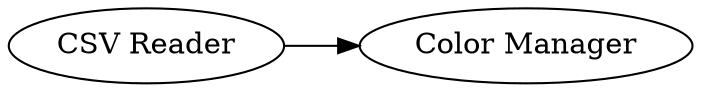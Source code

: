 digraph {
	"8751405343606208429_1" [label="CSV Reader"]
	"8751405343606208429_2" [label="Color Manager"]
	"8751405343606208429_1" -> "8751405343606208429_2"
	rankdir=LR
}
